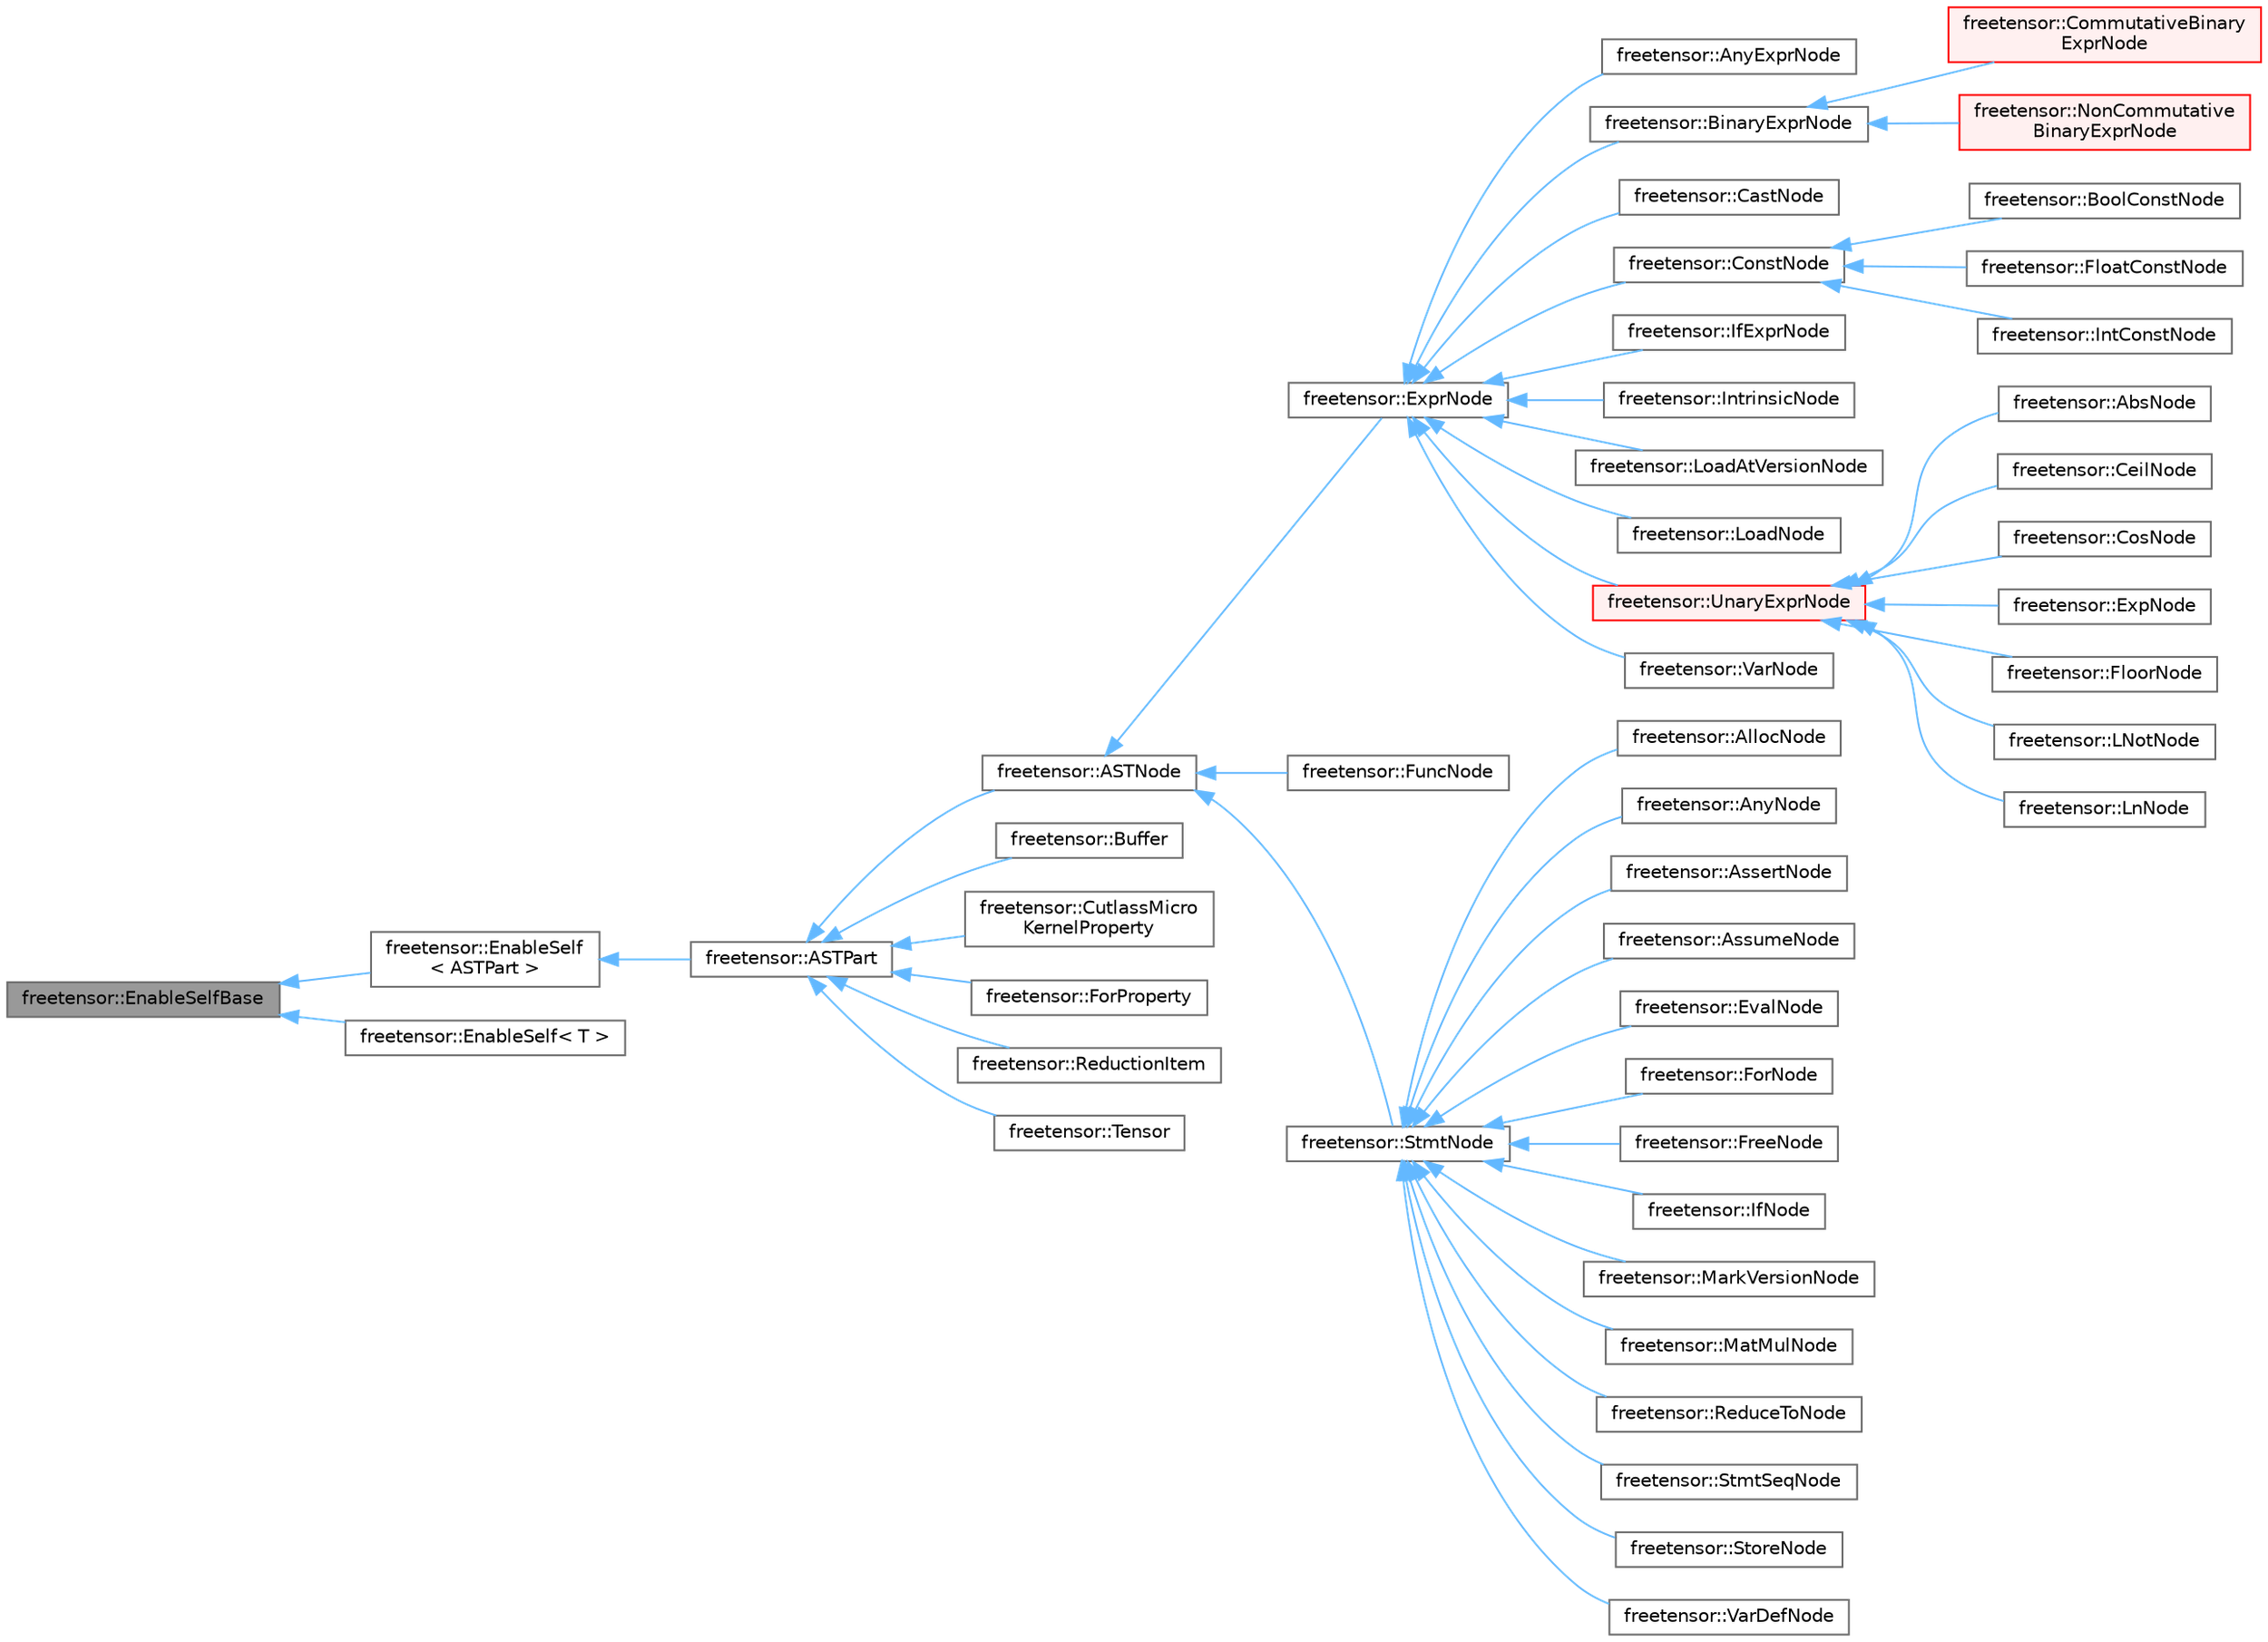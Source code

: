digraph "freetensor::EnableSelfBase"
{
 // LATEX_PDF_SIZE
  bgcolor="transparent";
  edge [fontname=Helvetica,fontsize=10,labelfontname=Helvetica,labelfontsize=10];
  node [fontname=Helvetica,fontsize=10,shape=box,height=0.2,width=0.4];
  rankdir="LR";
  Node1 [label="freetensor::EnableSelfBase",height=0.2,width=0.4,color="gray40", fillcolor="grey60", style="filled", fontcolor="black",tooltip=" "];
  Node1 -> Node2 [dir="back",color="steelblue1",style="solid"];
  Node2 [label="freetensor::EnableSelf\l\< ASTPart \>",height=0.2,width=0.4,color="gray40", fillcolor="white", style="filled",URL="$classfreetensor_1_1EnableSelf.html",tooltip=" "];
  Node2 -> Node3 [dir="back",color="steelblue1",style="solid"];
  Node3 [label="freetensor::ASTPart",height=0.2,width=0.4,color="gray40", fillcolor="white", style="filled",URL="$classfreetensor_1_1ASTPart.html",tooltip=" "];
  Node3 -> Node4 [dir="back",color="steelblue1",style="solid"];
  Node4 [label="freetensor::ASTNode",height=0.2,width=0.4,color="gray40", fillcolor="white", style="filled",URL="$classfreetensor_1_1ASTNode.html",tooltip=" "];
  Node4 -> Node5 [dir="back",color="steelblue1",style="solid"];
  Node5 [label="freetensor::ExprNode",height=0.2,width=0.4,color="gray40", fillcolor="white", style="filled",URL="$classfreetensor_1_1ExprNode.html",tooltip=" "];
  Node5 -> Node6 [dir="back",color="steelblue1",style="solid"];
  Node6 [label="freetensor::AnyExprNode",height=0.2,width=0.4,color="gray40", fillcolor="white", style="filled",URL="$classfreetensor_1_1AnyExprNode.html",tooltip=" "];
  Node5 -> Node7 [dir="back",color="steelblue1",style="solid"];
  Node7 [label="freetensor::BinaryExprNode",height=0.2,width=0.4,color="gray40", fillcolor="white", style="filled",URL="$classfreetensor_1_1BinaryExprNode.html",tooltip=" "];
  Node7 -> Node8 [dir="back",color="steelblue1",style="solid"];
  Node8 [label="freetensor::CommutativeBinary\lExprNode",height=0.2,width=0.4,color="red", fillcolor="#FFF0F0", style="filled",URL="$classfreetensor_1_1CommutativeBinaryExprNode.html",tooltip=" "];
  Node7 -> Node17 [dir="back",color="steelblue1",style="solid"];
  Node17 [label="freetensor::NonCommutative\lBinaryExprNode",height=0.2,width=0.4,color="red", fillcolor="#FFF0F0", style="filled",URL="$classfreetensor_1_1NonCommutativeBinaryExprNode.html",tooltip=" "];
  Node5 -> Node29 [dir="back",color="steelblue1",style="solid"];
  Node29 [label="freetensor::CastNode",height=0.2,width=0.4,color="gray40", fillcolor="white", style="filled",URL="$classfreetensor_1_1CastNode.html",tooltip=" "];
  Node5 -> Node30 [dir="back",color="steelblue1",style="solid"];
  Node30 [label="freetensor::ConstNode",height=0.2,width=0.4,color="gray40", fillcolor="white", style="filled",URL="$classfreetensor_1_1ConstNode.html",tooltip=" "];
  Node30 -> Node31 [dir="back",color="steelblue1",style="solid"];
  Node31 [label="freetensor::BoolConstNode",height=0.2,width=0.4,color="gray40", fillcolor="white", style="filled",URL="$classfreetensor_1_1BoolConstNode.html",tooltip=" "];
  Node30 -> Node32 [dir="back",color="steelblue1",style="solid"];
  Node32 [label="freetensor::FloatConstNode",height=0.2,width=0.4,color="gray40", fillcolor="white", style="filled",URL="$classfreetensor_1_1FloatConstNode.html",tooltip=" "];
  Node30 -> Node33 [dir="back",color="steelblue1",style="solid"];
  Node33 [label="freetensor::IntConstNode",height=0.2,width=0.4,color="gray40", fillcolor="white", style="filled",URL="$classfreetensor_1_1IntConstNode.html",tooltip=" "];
  Node5 -> Node34 [dir="back",color="steelblue1",style="solid"];
  Node34 [label="freetensor::IfExprNode",height=0.2,width=0.4,color="gray40", fillcolor="white", style="filled",URL="$classfreetensor_1_1IfExprNode.html",tooltip=" "];
  Node5 -> Node35 [dir="back",color="steelblue1",style="solid"];
  Node35 [label="freetensor::IntrinsicNode",height=0.2,width=0.4,color="gray40", fillcolor="white", style="filled",URL="$classfreetensor_1_1IntrinsicNode.html",tooltip=" "];
  Node5 -> Node36 [dir="back",color="steelblue1",style="solid"];
  Node36 [label="freetensor::LoadAtVersionNode",height=0.2,width=0.4,color="gray40", fillcolor="white", style="filled",URL="$classfreetensor_1_1LoadAtVersionNode.html",tooltip=" "];
  Node5 -> Node37 [dir="back",color="steelblue1",style="solid"];
  Node37 [label="freetensor::LoadNode",height=0.2,width=0.4,color="gray40", fillcolor="white", style="filled",URL="$classfreetensor_1_1LoadNode.html",tooltip=" "];
  Node5 -> Node38 [dir="back",color="steelblue1",style="solid"];
  Node38 [label="freetensor::UnaryExprNode",height=0.2,width=0.4,color="red", fillcolor="#FFF0F0", style="filled",URL="$classfreetensor_1_1UnaryExprNode.html",tooltip=" "];
  Node38 -> Node39 [dir="back",color="steelblue1",style="solid"];
  Node39 [label="freetensor::AbsNode",height=0.2,width=0.4,color="gray40", fillcolor="white", style="filled",URL="$classfreetensor_1_1AbsNode.html",tooltip=" "];
  Node38 -> Node40 [dir="back",color="steelblue1",style="solid"];
  Node40 [label="freetensor::CeilNode",height=0.2,width=0.4,color="gray40", fillcolor="white", style="filled",URL="$classfreetensor_1_1CeilNode.html",tooltip=" "];
  Node38 -> Node41 [dir="back",color="steelblue1",style="solid"];
  Node41 [label="freetensor::CosNode",height=0.2,width=0.4,color="gray40", fillcolor="white", style="filled",URL="$classfreetensor_1_1CosNode.html",tooltip=" "];
  Node38 -> Node42 [dir="back",color="steelblue1",style="solid"];
  Node42 [label="freetensor::ExpNode",height=0.2,width=0.4,color="gray40", fillcolor="white", style="filled",URL="$classfreetensor_1_1ExpNode.html",tooltip=" "];
  Node38 -> Node43 [dir="back",color="steelblue1",style="solid"];
  Node43 [label="freetensor::FloorNode",height=0.2,width=0.4,color="gray40", fillcolor="white", style="filled",URL="$classfreetensor_1_1FloorNode.html",tooltip=" "];
  Node38 -> Node44 [dir="back",color="steelblue1",style="solid"];
  Node44 [label="freetensor::LNotNode",height=0.2,width=0.4,color="gray40", fillcolor="white", style="filled",URL="$classfreetensor_1_1LNotNode.html",tooltip=" "];
  Node38 -> Node45 [dir="back",color="steelblue1",style="solid"];
  Node45 [label="freetensor::LnNode",height=0.2,width=0.4,color="gray40", fillcolor="white", style="filled",URL="$classfreetensor_1_1LnNode.html",tooltip=" "];
  Node5 -> Node53 [dir="back",color="steelblue1",style="solid"];
  Node53 [label="freetensor::VarNode",height=0.2,width=0.4,color="gray40", fillcolor="white", style="filled",URL="$classfreetensor_1_1VarNode.html",tooltip=" "];
  Node4 -> Node54 [dir="back",color="steelblue1",style="solid"];
  Node54 [label="freetensor::FuncNode",height=0.2,width=0.4,color="gray40", fillcolor="white", style="filled",URL="$classfreetensor_1_1FuncNode.html",tooltip=" "];
  Node4 -> Node55 [dir="back",color="steelblue1",style="solid"];
  Node55 [label="freetensor::StmtNode",height=0.2,width=0.4,color="gray40", fillcolor="white", style="filled",URL="$classfreetensor_1_1StmtNode.html",tooltip=" "];
  Node55 -> Node56 [dir="back",color="steelblue1",style="solid"];
  Node56 [label="freetensor::AllocNode",height=0.2,width=0.4,color="gray40", fillcolor="white", style="filled",URL="$classfreetensor_1_1AllocNode.html",tooltip=" "];
  Node55 -> Node57 [dir="back",color="steelblue1",style="solid"];
  Node57 [label="freetensor::AnyNode",height=0.2,width=0.4,color="gray40", fillcolor="white", style="filled",URL="$classfreetensor_1_1AnyNode.html",tooltip=" "];
  Node55 -> Node58 [dir="back",color="steelblue1",style="solid"];
  Node58 [label="freetensor::AssertNode",height=0.2,width=0.4,color="gray40", fillcolor="white", style="filled",URL="$classfreetensor_1_1AssertNode.html",tooltip=" "];
  Node55 -> Node59 [dir="back",color="steelblue1",style="solid"];
  Node59 [label="freetensor::AssumeNode",height=0.2,width=0.4,color="gray40", fillcolor="white", style="filled",URL="$classfreetensor_1_1AssumeNode.html",tooltip=" "];
  Node55 -> Node60 [dir="back",color="steelblue1",style="solid"];
  Node60 [label="freetensor::EvalNode",height=0.2,width=0.4,color="gray40", fillcolor="white", style="filled",URL="$classfreetensor_1_1EvalNode.html",tooltip=" "];
  Node55 -> Node61 [dir="back",color="steelblue1",style="solid"];
  Node61 [label="freetensor::ForNode",height=0.2,width=0.4,color="gray40", fillcolor="white", style="filled",URL="$classfreetensor_1_1ForNode.html",tooltip=" "];
  Node55 -> Node62 [dir="back",color="steelblue1",style="solid"];
  Node62 [label="freetensor::FreeNode",height=0.2,width=0.4,color="gray40", fillcolor="white", style="filled",URL="$classfreetensor_1_1FreeNode.html",tooltip=" "];
  Node55 -> Node63 [dir="back",color="steelblue1",style="solid"];
  Node63 [label="freetensor::IfNode",height=0.2,width=0.4,color="gray40", fillcolor="white", style="filled",URL="$classfreetensor_1_1IfNode.html",tooltip=" "];
  Node55 -> Node64 [dir="back",color="steelblue1",style="solid"];
  Node64 [label="freetensor::MarkVersionNode",height=0.2,width=0.4,color="gray40", fillcolor="white", style="filled",URL="$classfreetensor_1_1MarkVersionNode.html",tooltip=" "];
  Node55 -> Node65 [dir="back",color="steelblue1",style="solid"];
  Node65 [label="freetensor::MatMulNode",height=0.2,width=0.4,color="gray40", fillcolor="white", style="filled",URL="$classfreetensor_1_1MatMulNode.html",tooltip=" "];
  Node55 -> Node66 [dir="back",color="steelblue1",style="solid"];
  Node66 [label="freetensor::ReduceToNode",height=0.2,width=0.4,color="gray40", fillcolor="white", style="filled",URL="$classfreetensor_1_1ReduceToNode.html",tooltip=" "];
  Node55 -> Node67 [dir="back",color="steelblue1",style="solid"];
  Node67 [label="freetensor::StmtSeqNode",height=0.2,width=0.4,color="gray40", fillcolor="white", style="filled",URL="$classfreetensor_1_1StmtSeqNode.html",tooltip=" "];
  Node55 -> Node68 [dir="back",color="steelblue1",style="solid"];
  Node68 [label="freetensor::StoreNode",height=0.2,width=0.4,color="gray40", fillcolor="white", style="filled",URL="$classfreetensor_1_1StoreNode.html",tooltip=" "];
  Node55 -> Node69 [dir="back",color="steelblue1",style="solid"];
  Node69 [label="freetensor::VarDefNode",height=0.2,width=0.4,color="gray40", fillcolor="white", style="filled",URL="$classfreetensor_1_1VarDefNode.html",tooltip=" "];
  Node3 -> Node70 [dir="back",color="steelblue1",style="solid"];
  Node70 [label="freetensor::Buffer",height=0.2,width=0.4,color="gray40", fillcolor="white", style="filled",URL="$classfreetensor_1_1Buffer.html",tooltip=" "];
  Node3 -> Node71 [dir="back",color="steelblue1",style="solid"];
  Node71 [label="freetensor::CutlassMicro\lKernelProperty",height=0.2,width=0.4,color="gray40", fillcolor="white", style="filled",URL="$structfreetensor_1_1CutlassMicroKernelProperty.html",tooltip=" "];
  Node3 -> Node72 [dir="back",color="steelblue1",style="solid"];
  Node72 [label="freetensor::ForProperty",height=0.2,width=0.4,color="gray40", fillcolor="white", style="filled",URL="$structfreetensor_1_1ForProperty.html",tooltip=" "];
  Node3 -> Node73 [dir="back",color="steelblue1",style="solid"];
  Node73 [label="freetensor::ReductionItem",height=0.2,width=0.4,color="gray40", fillcolor="white", style="filled",URL="$structfreetensor_1_1ReductionItem.html",tooltip=" "];
  Node3 -> Node74 [dir="back",color="steelblue1",style="solid"];
  Node74 [label="freetensor::Tensor",height=0.2,width=0.4,color="gray40", fillcolor="white", style="filled",URL="$classfreetensor_1_1Tensor.html",tooltip=" "];
  Node1 -> Node75 [dir="back",color="steelblue1",style="solid"];
  Node75 [label="freetensor::EnableSelf\< T \>",height=0.2,width=0.4,color="gray40", fillcolor="white", style="filled",URL="$classfreetensor_1_1EnableSelf.html",tooltip=" "];
}
